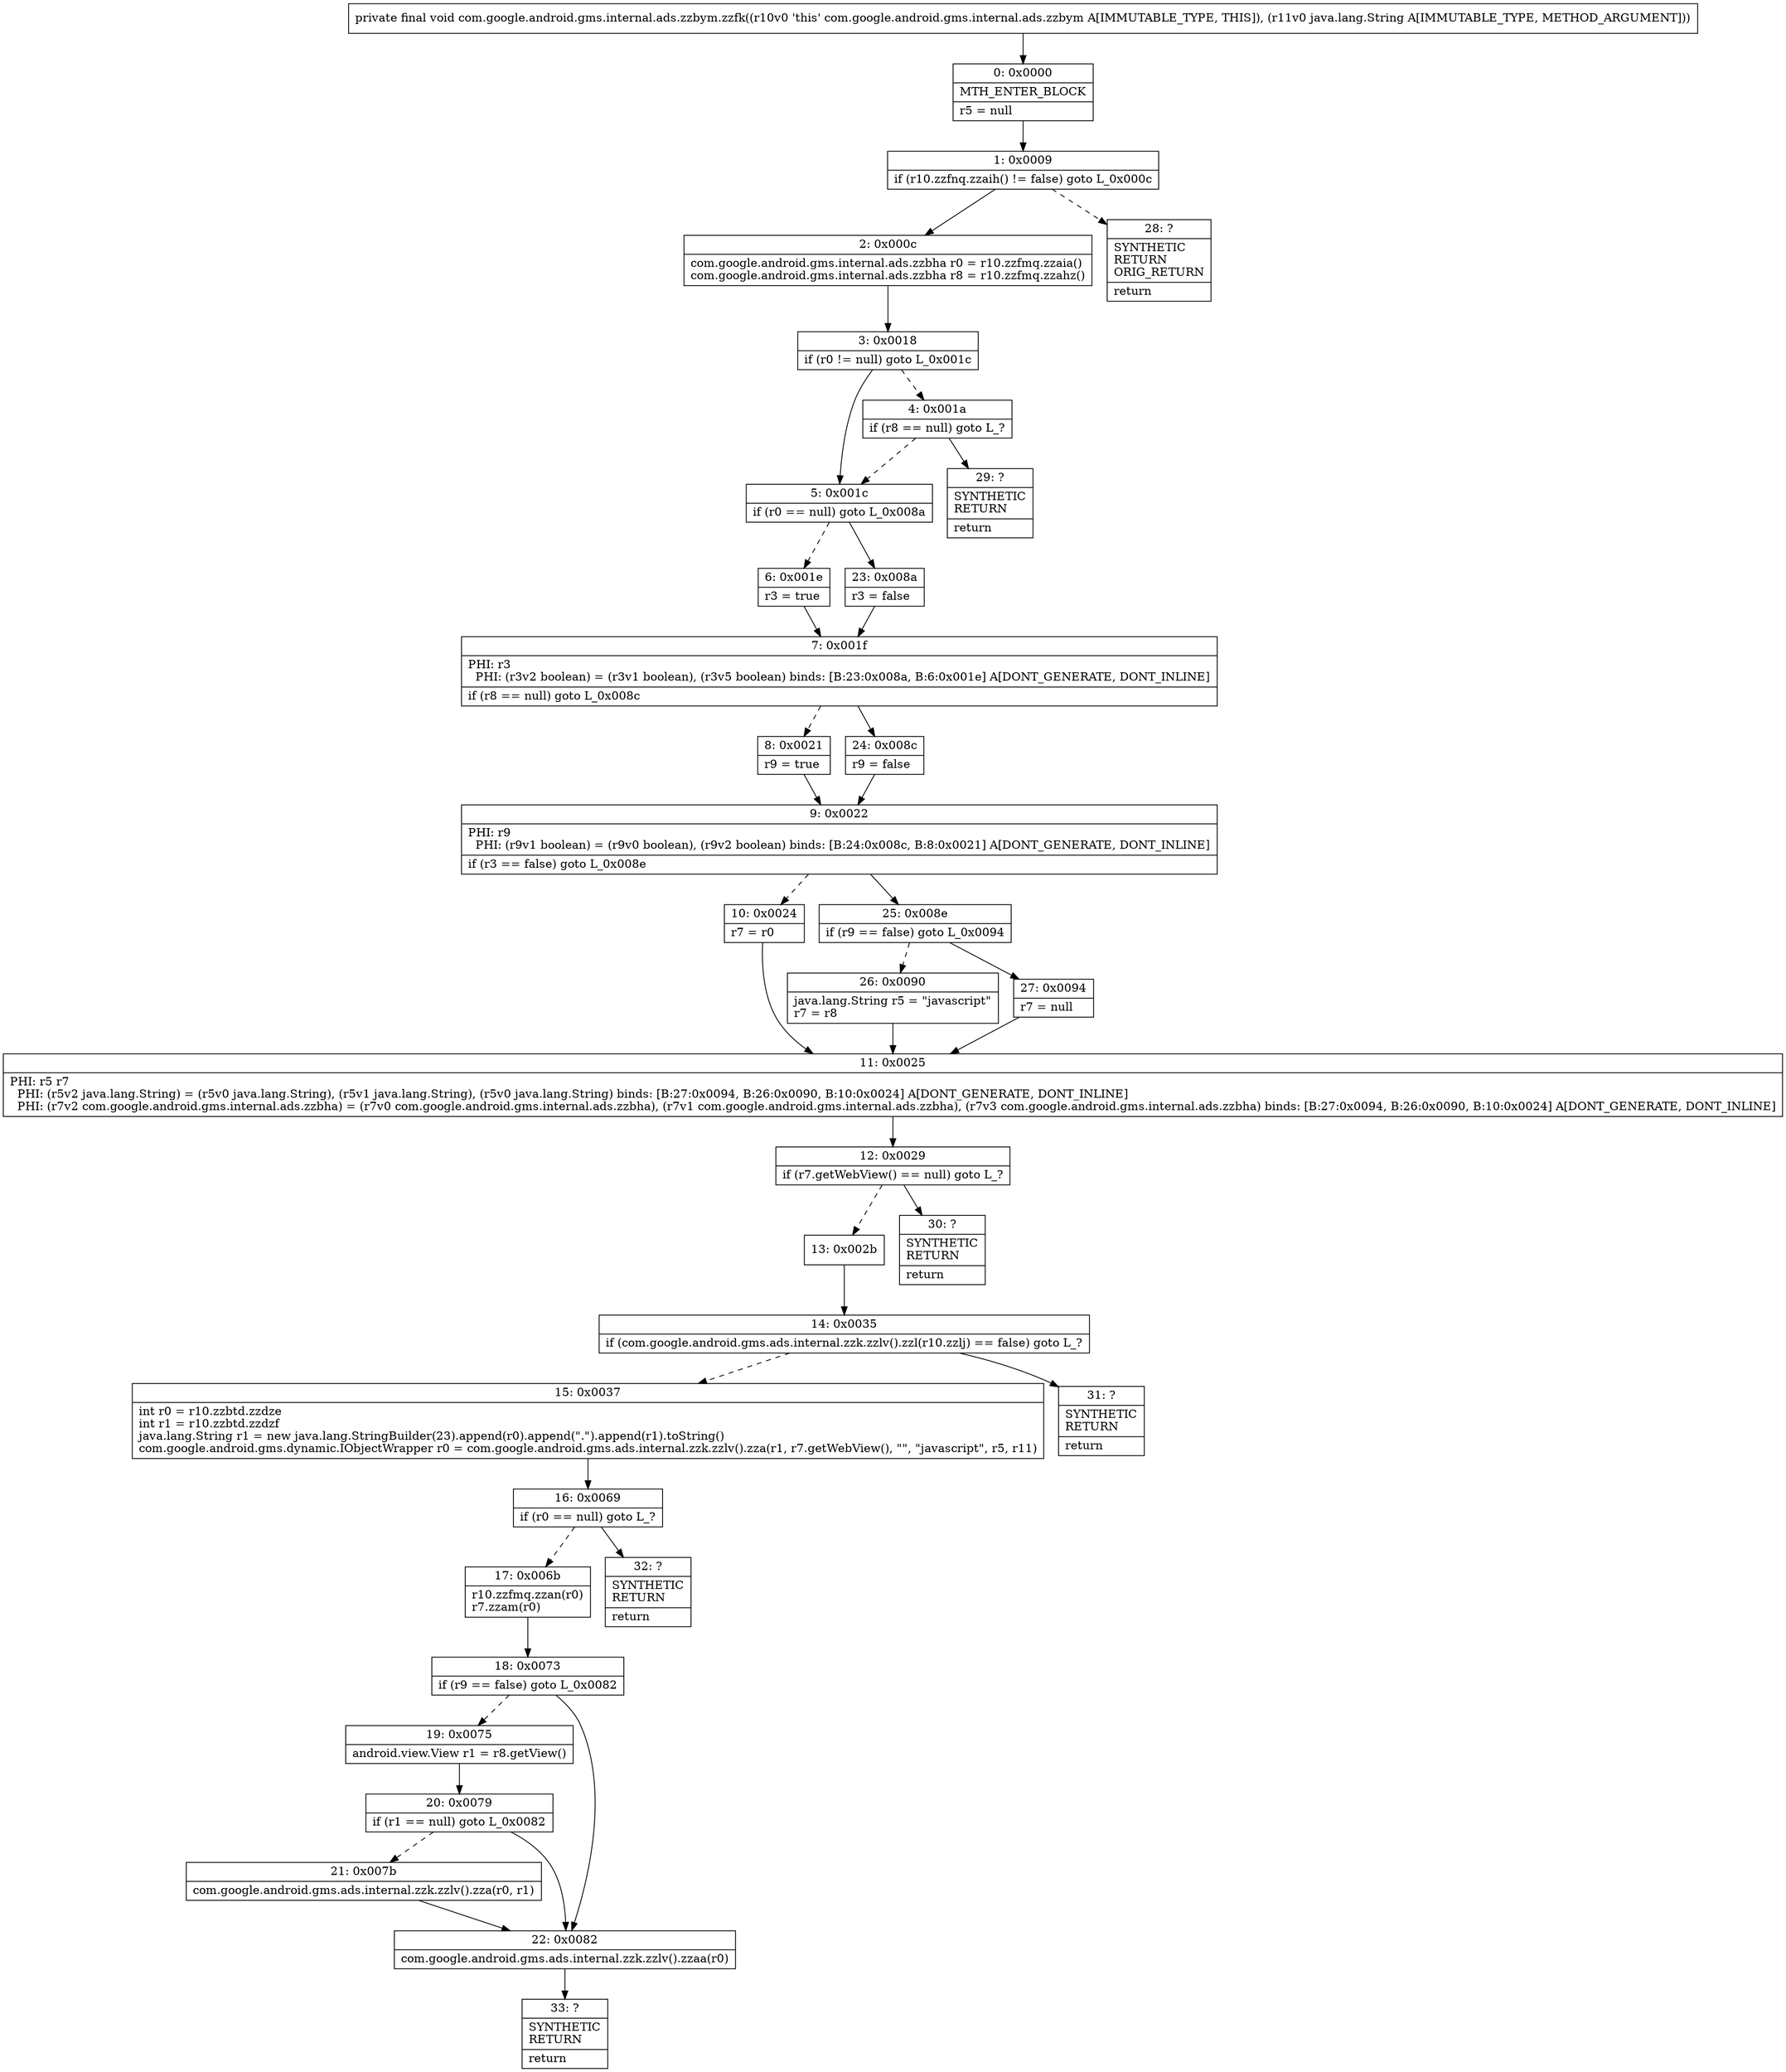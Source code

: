 digraph "CFG forcom.google.android.gms.internal.ads.zzbym.zzfk(Ljava\/lang\/String;)V" {
Node_0 [shape=record,label="{0\:\ 0x0000|MTH_ENTER_BLOCK\l|r5 = null\l}"];
Node_1 [shape=record,label="{1\:\ 0x0009|if (r10.zzfnq.zzaih() != false) goto L_0x000c\l}"];
Node_2 [shape=record,label="{2\:\ 0x000c|com.google.android.gms.internal.ads.zzbha r0 = r10.zzfmq.zzaia()\lcom.google.android.gms.internal.ads.zzbha r8 = r10.zzfmq.zzahz()\l}"];
Node_3 [shape=record,label="{3\:\ 0x0018|if (r0 != null) goto L_0x001c\l}"];
Node_4 [shape=record,label="{4\:\ 0x001a|if (r8 == null) goto L_?\l}"];
Node_5 [shape=record,label="{5\:\ 0x001c|if (r0 == null) goto L_0x008a\l}"];
Node_6 [shape=record,label="{6\:\ 0x001e|r3 = true\l}"];
Node_7 [shape=record,label="{7\:\ 0x001f|PHI: r3 \l  PHI: (r3v2 boolean) = (r3v1 boolean), (r3v5 boolean) binds: [B:23:0x008a, B:6:0x001e] A[DONT_GENERATE, DONT_INLINE]\l|if (r8 == null) goto L_0x008c\l}"];
Node_8 [shape=record,label="{8\:\ 0x0021|r9 = true\l}"];
Node_9 [shape=record,label="{9\:\ 0x0022|PHI: r9 \l  PHI: (r9v1 boolean) = (r9v0 boolean), (r9v2 boolean) binds: [B:24:0x008c, B:8:0x0021] A[DONT_GENERATE, DONT_INLINE]\l|if (r3 == false) goto L_0x008e\l}"];
Node_10 [shape=record,label="{10\:\ 0x0024|r7 = r0\l}"];
Node_11 [shape=record,label="{11\:\ 0x0025|PHI: r5 r7 \l  PHI: (r5v2 java.lang.String) = (r5v0 java.lang.String), (r5v1 java.lang.String), (r5v0 java.lang.String) binds: [B:27:0x0094, B:26:0x0090, B:10:0x0024] A[DONT_GENERATE, DONT_INLINE]\l  PHI: (r7v2 com.google.android.gms.internal.ads.zzbha) = (r7v0 com.google.android.gms.internal.ads.zzbha), (r7v1 com.google.android.gms.internal.ads.zzbha), (r7v3 com.google.android.gms.internal.ads.zzbha) binds: [B:27:0x0094, B:26:0x0090, B:10:0x0024] A[DONT_GENERATE, DONT_INLINE]\l}"];
Node_12 [shape=record,label="{12\:\ 0x0029|if (r7.getWebView() == null) goto L_?\l}"];
Node_13 [shape=record,label="{13\:\ 0x002b}"];
Node_14 [shape=record,label="{14\:\ 0x0035|if (com.google.android.gms.ads.internal.zzk.zzlv().zzl(r10.zzlj) == false) goto L_?\l}"];
Node_15 [shape=record,label="{15\:\ 0x0037|int r0 = r10.zzbtd.zzdze\lint r1 = r10.zzbtd.zzdzf\ljava.lang.String r1 = new java.lang.StringBuilder(23).append(r0).append(\".\").append(r1).toString()\lcom.google.android.gms.dynamic.IObjectWrapper r0 = com.google.android.gms.ads.internal.zzk.zzlv().zza(r1, r7.getWebView(), \"\", \"javascript\", r5, r11)\l}"];
Node_16 [shape=record,label="{16\:\ 0x0069|if (r0 == null) goto L_?\l}"];
Node_17 [shape=record,label="{17\:\ 0x006b|r10.zzfmq.zzan(r0)\lr7.zzam(r0)\l}"];
Node_18 [shape=record,label="{18\:\ 0x0073|if (r9 == false) goto L_0x0082\l}"];
Node_19 [shape=record,label="{19\:\ 0x0075|android.view.View r1 = r8.getView()\l}"];
Node_20 [shape=record,label="{20\:\ 0x0079|if (r1 == null) goto L_0x0082\l}"];
Node_21 [shape=record,label="{21\:\ 0x007b|com.google.android.gms.ads.internal.zzk.zzlv().zza(r0, r1)\l}"];
Node_22 [shape=record,label="{22\:\ 0x0082|com.google.android.gms.ads.internal.zzk.zzlv().zzaa(r0)\l}"];
Node_23 [shape=record,label="{23\:\ 0x008a|r3 = false\l}"];
Node_24 [shape=record,label="{24\:\ 0x008c|r9 = false\l}"];
Node_25 [shape=record,label="{25\:\ 0x008e|if (r9 == false) goto L_0x0094\l}"];
Node_26 [shape=record,label="{26\:\ 0x0090|java.lang.String r5 = \"javascript\"\lr7 = r8\l}"];
Node_27 [shape=record,label="{27\:\ 0x0094|r7 = null\l}"];
Node_28 [shape=record,label="{28\:\ ?|SYNTHETIC\lRETURN\lORIG_RETURN\l|return\l}"];
Node_29 [shape=record,label="{29\:\ ?|SYNTHETIC\lRETURN\l|return\l}"];
Node_30 [shape=record,label="{30\:\ ?|SYNTHETIC\lRETURN\l|return\l}"];
Node_31 [shape=record,label="{31\:\ ?|SYNTHETIC\lRETURN\l|return\l}"];
Node_32 [shape=record,label="{32\:\ ?|SYNTHETIC\lRETURN\l|return\l}"];
Node_33 [shape=record,label="{33\:\ ?|SYNTHETIC\lRETURN\l|return\l}"];
MethodNode[shape=record,label="{private final void com.google.android.gms.internal.ads.zzbym.zzfk((r10v0 'this' com.google.android.gms.internal.ads.zzbym A[IMMUTABLE_TYPE, THIS]), (r11v0 java.lang.String A[IMMUTABLE_TYPE, METHOD_ARGUMENT])) }"];
MethodNode -> Node_0;
Node_0 -> Node_1;
Node_1 -> Node_2;
Node_1 -> Node_28[style=dashed];
Node_2 -> Node_3;
Node_3 -> Node_4[style=dashed];
Node_3 -> Node_5;
Node_4 -> Node_5[style=dashed];
Node_4 -> Node_29;
Node_5 -> Node_6[style=dashed];
Node_5 -> Node_23;
Node_6 -> Node_7;
Node_7 -> Node_8[style=dashed];
Node_7 -> Node_24;
Node_8 -> Node_9;
Node_9 -> Node_10[style=dashed];
Node_9 -> Node_25;
Node_10 -> Node_11;
Node_11 -> Node_12;
Node_12 -> Node_13[style=dashed];
Node_12 -> Node_30;
Node_13 -> Node_14;
Node_14 -> Node_15[style=dashed];
Node_14 -> Node_31;
Node_15 -> Node_16;
Node_16 -> Node_17[style=dashed];
Node_16 -> Node_32;
Node_17 -> Node_18;
Node_18 -> Node_19[style=dashed];
Node_18 -> Node_22;
Node_19 -> Node_20;
Node_20 -> Node_21[style=dashed];
Node_20 -> Node_22;
Node_21 -> Node_22;
Node_22 -> Node_33;
Node_23 -> Node_7;
Node_24 -> Node_9;
Node_25 -> Node_26[style=dashed];
Node_25 -> Node_27;
Node_26 -> Node_11;
Node_27 -> Node_11;
}

